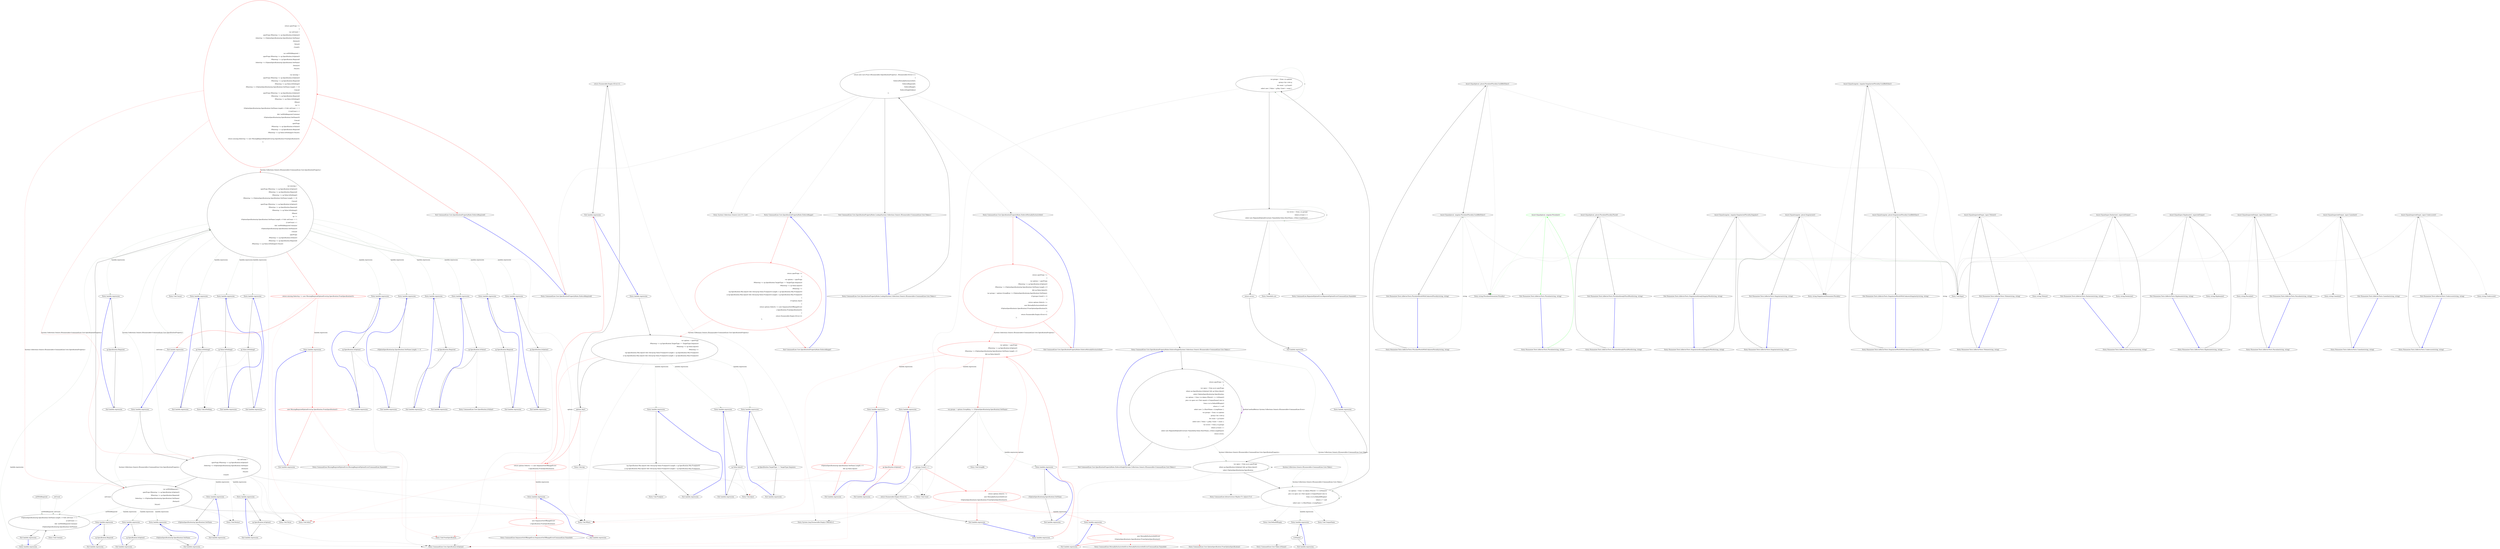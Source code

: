 digraph  {
n146 [label=setCount, span=""];
n147 [label=setWithRequired, span=""];
n148 [label="System.Collections.Generic.IEnumerable<CommandLine.Core.Token>", span=""];
n0 [label="Entry CommandLine.Core.SpecificationPropertyRules.Lookup(System.Collections.Generic.IEnumerable<CommandLine.Core.Token>)", span="12-12", cluster="CommandLine.Core.SpecificationPropertyRules.Lookup(System.Collections.Generic.IEnumerable<CommandLine.Core.Token>)"];
n1 [label="return new List<Func<IEnumerable<SpecificationProperty>, IEnumerable<Error>>>\r\n                {\r\n                    EnforceMutuallyExclusiveSet(),\r\n                    EnforceRequired(),\r\n                    EnforceRange(),\r\n                    EnforceSingle(tokens)\r\n                };", span="15-21", cluster="CommandLine.Core.SpecificationPropertyRules.Lookup(System.Collections.Generic.IEnumerable<CommandLine.Core.Token>)"];
n2 [label="Exit CommandLine.Core.SpecificationPropertyRules.Lookup(System.Collections.Generic.IEnumerable<CommandLine.Core.Token>)", span="12-12", cluster="CommandLine.Core.SpecificationPropertyRules.Lookup(System.Collections.Generic.IEnumerable<CommandLine.Core.Token>)"];
n3 [label="Entry System.Collections.Generic.List<T>.List()", span="0-0", cluster="System.Collections.Generic.List<T>.List()"];
n4 [label="Entry CommandLine.Core.SpecificationPropertyRules.EnforceMutuallyExclusiveSet()", span="24-24", cluster="CommandLine.Core.SpecificationPropertyRules.EnforceMutuallyExclusiveSet()"];
n5 [label="Entry CommandLine.Core.SpecificationPropertyRules.EnforceRequired()", span="43-43", cluster="CommandLine.Core.SpecificationPropertyRules.EnforceRequired()"];
n6 [label="Entry CommandLine.Core.SpecificationPropertyRules.EnforceRange()", span="86-86", cluster="CommandLine.Core.SpecificationPropertyRules.EnforceRange()"];
n7 [label="Entry CommandLine.Core.SpecificationPropertyRules.EnforceSingle(System.Collections.Generic.IEnumerable<CommandLine.Core.Token>)", span="106-106", cluster="CommandLine.Core.SpecificationPropertyRules.EnforceSingle(System.Collections.Generic.IEnumerable<CommandLine.Core.Token>)"];
n8 [label="return specProps =>\r\n                {\r\n                    var options = specProps\r\n                            .Where(sp => sp.Specification.IsOption())\r\n                            .Where(sp => ((OptionSpecification)sp.Specification).SetName.Length > 0\r\n                                   && sp.Value.IsJust());\r\n                    var groups = options.GroupBy(g => ((OptionSpecification)g.Specification).SetName);\r\n                    if (groups.Count() > 1)\r\n                    {\r\n                        return options.Select(s =>\r\n                            new MutuallyExclusiveSetError(\r\n                                ((OptionSpecification)s.Specification).FromOptionSpecification()));\r\n                    }\r\n                    return Enumerable.Empty<Error>();\r\n                };", span="26-40", cluster="CommandLine.Core.SpecificationPropertyRules.EnforceMutuallyExclusiveSet()", color=red, community=0];
n9 [label="Exit CommandLine.Core.SpecificationPropertyRules.EnforceMutuallyExclusiveSet()", span="24-24", cluster="CommandLine.Core.SpecificationPropertyRules.EnforceMutuallyExclusiveSet()"];
n11 [label="var options = specProps\r\n                            .Where(sp => sp.Specification.IsOption())\r\n                            .Where(sp => ((OptionSpecification)sp.Specification).SetName.Length > 0\r\n                                   && sp.Value.IsJust())", span="28-31", cluster="lambda expression", color=red, community=0];
n10 [label="Entry lambda expression", span="26-40", cluster="lambda expression"];
n12 [label="var groups = options.GroupBy(g => ((OptionSpecification)g.Specification).SetName)", span="32-32", cluster="lambda expression"];
n17 [label="Entry Unk.Where", span="", cluster="Unk.Where"];
n22 [label="Entry lambda expression", span="29-29", cluster="lambda expression"];
n26 [label="Entry lambda expression", span="30-31", cluster="lambda expression"];
n14 [label="return options.Select(s =>\r\n                            new MutuallyExclusiveSetError(\r\n                                ((OptionSpecification)s.Specification).FromOptionSpecification()));", span="35-37", cluster="lambda expression", color=red, community=1];
n13 [label="groups.Count() > 1", span="33-33", cluster="lambda expression"];
n18 [label="Entry Unk.GroupBy", span="", cluster="Unk.GroupBy"];
n30 [label="Entry lambda expression", span="32-32", cluster="lambda expression"];
n15 [label="return Enumerable.Empty<Error>();", span="39-39", cluster="lambda expression"];
n19 [label="Entry Unk.Count", span="", cluster="Unk.Count"];
n16 [label="Exit lambda expression", span="26-40", cluster="lambda expression"];
n21 [label="Entry System.Linq.Enumerable.Empty<TResult>()", span="0-0", cluster="System.Linq.Enumerable.Empty<TResult>()"];
n20 [label="Entry Unk.Select", span="", cluster="Unk.Select"];
n33 [label="Entry lambda expression", span="35-37", cluster="lambda expression"];
n23 [label="sp.Specification.IsOption()", span="29-29", cluster="lambda expression", color=red, community=0];
n24 [label="Exit lambda expression", span="29-29", cluster="lambda expression"];
n25 [label="Entry CommandLine.Core.Specification.IsOption()", span="10-10", cluster="CommandLine.Core.Specification.IsOption()"];
n27 [label="((OptionSpecification)sp.Specification).SetName.Length > 0\r\n                                   && sp.Value.IsJust()", span="30-31", cluster="lambda expression", color=red, community=0];
n28 [label="Exit lambda expression", span="30-31", cluster="lambda expression"];
n29 [label="Entry Unk.IsJust", span="", cluster="Unk.IsJust"];
n31 [label="((OptionSpecification)g.Specification).SetName", span="32-32", cluster="lambda expression"];
n32 [label="Exit lambda expression", span="32-32", cluster="lambda expression"];
n34 [label="new MutuallyExclusiveSetError(\r\n                                ((OptionSpecification)s.Specification).FromOptionSpecification())", span="36-37", cluster="lambda expression", color=red, community=1];
n35 [label="Exit lambda expression", span="35-37", cluster="lambda expression"];
n36 [label="Entry CommandLine.MutuallyExclusiveSetError.MutuallyExclusiveSetError(CommandLine.NameInfo)", span="302-302", cluster="CommandLine.MutuallyExclusiveSetError.MutuallyExclusiveSetError(CommandLine.NameInfo)"];
n37 [label="Entry CommandLine.Core.OptionSpecification.FromOptionSpecification()", span="15-15", cluster="CommandLine.Core.OptionSpecification.FromOptionSpecification()"];
n38 [label="return specProps =>\r\n            {\r\n                var setCount =\r\n                    specProps.Where(sp => sp.Specification.IsOption())\r\n                        .Select(sp => ((OptionSpecification)sp.Specification).SetName)\r\n                        .Distinct()\r\n                        .ToList()\r\n                        .Count();\r\n\r\n                var setWithRequired =\r\n                    specProps.Where(sp => sp.Specification.IsOption())\r\n                        .Where(sp => sp.Specification.Required)\r\n                        .Select(sp => ((OptionSpecification)sp.Specification).SetName)\r\n                        .Distinct()\r\n                        .ToList();\r\n\r\n                var missing =\r\n                    specProps.Where(sp => sp.Specification.IsOption())\r\n                        .Where(sp => sp.Specification.Required)\r\n                        .Where(sp => sp.Value.IsNothing())\r\n                        .Where(sp => ((OptionSpecification)sp.Specification).SetName.Length == 0)\r\n                        .Concat(\r\n                            specProps.Where(sp => sp.Specification.IsOption())\r\n                                .Where(sp => sp.Specification.Required)\r\n                                .Where(sp => sp.Value.IsNothing())\r\n                                .Where(\r\n                                    sp =>\r\n                                        ((OptionSpecification)sp.Specification).SetName.Length > 0 && setCount == 1\r\n                                        || (setCount > 1\r\n                                            && !setWithRequired.Contains(\r\n                                                ((OptionSpecification)sp.Specification).SetName))))\r\n                        .Concat(\r\n                            specProps\r\n                                .Where(sp => sp.Specification.IsValue())\r\n                                .Where(sp => sp.Specification.Required)\r\n                                .Where(sp => sp.Value.IsNothing())).ToList();\r\n\r\n                return missing.Select(sp => new MissingRequiredOptionError(sp.Specification.FromSpecification()));\r\n            };", span="45-83", cluster="CommandLine.Core.SpecificationPropertyRules.EnforceRequired()", color=red, community=0];
n39 [label="Exit CommandLine.Core.SpecificationPropertyRules.EnforceRequired()", span="43-43", cluster="CommandLine.Core.SpecificationPropertyRules.EnforceRequired()"];
n41 [label="var setCount =\r\n                    specProps.Where(sp => sp.Specification.IsOption())\r\n                        .Select(sp => ((OptionSpecification)sp.Specification).SetName)\r\n                        .Distinct()\r\n                        .ToList()\r\n                        .Count()", span="47-52", cluster="lambda expression"];
n42 [label="var setWithRequired =\r\n                    specProps.Where(sp => sp.Specification.IsOption())\r\n                        .Where(sp => sp.Specification.Required)\r\n                        .Select(sp => ((OptionSpecification)sp.Specification).SetName)\r\n                        .Distinct()\r\n                        .ToList()", span="54-59", cluster="lambda expression"];
n43 [label="var missing =\r\n                    specProps.Where(sp => sp.Specification.IsOption())\r\n                        .Where(sp => sp.Specification.Required)\r\n                        .Where(sp => sp.Value.IsNothing())\r\n                        .Where(sp => ((OptionSpecification)sp.Specification).SetName.Length == 0)\r\n                        .Concat(\r\n                            specProps.Where(sp => sp.Specification.IsOption())\r\n                                .Where(sp => sp.Specification.Required)\r\n                                .Where(sp => sp.Value.IsNothing())\r\n                                .Where(\r\n                                    sp =>\r\n                                        ((OptionSpecification)sp.Specification).SetName.Length > 0 && setCount == 1\r\n                                        || (setCount > 1\r\n                                            && !setWithRequired.Contains(\r\n                                                ((OptionSpecification)sp.Specification).SetName))))\r\n                        .Concat(\r\n                            specProps\r\n                                .Where(sp => sp.Specification.IsValue())\r\n                                .Where(sp => sp.Specification.Required)\r\n                                .Where(sp => sp.Value.IsNothing())).ToList()", span="61-80", cluster="lambda expression"];
n40 [label="Entry lambda expression", span="45-83", cluster="lambda expression"];
n46 [label="Entry Unk.Distinct", span="", cluster="Unk.Distinct"];
n47 [label="Entry Unk.ToList", span="", cluster="Unk.ToList"];
n49 [label="Entry lambda expression", span="48-48", cluster="lambda expression"];
n52 [label="Entry lambda expression", span="49-49", cluster="lambda expression"];
n87 [label="((OptionSpecification)sp.Specification).SetName.Length > 0 && setCount == 1\r\n                                        || (setCount > 1\r\n                                            && !setWithRequired.Contains(\r\n                                                ((OptionSpecification)sp.Specification).SetName))", span="72-75", cluster="lambda expression"];
n55 [label="Entry lambda expression", span="55-55", cluster="lambda expression"];
n58 [label="Entry lambda expression", span="56-56", cluster="lambda expression"];
n61 [label="Entry lambda expression", span="57-57", cluster="lambda expression"];
n44 [label="return missing.Select(sp => new MissingRequiredOptionError(sp.Specification.FromSpecification()));", span="82-82", cluster="lambda expression", color=red, community=0];
n48 [label="Entry Unk.Concat", span="", cluster="Unk.Concat"];
n64 [label="Entry lambda expression", span="62-62", cluster="lambda expression"];
n67 [label="Entry lambda expression", span="63-63", cluster="lambda expression"];
n70 [label="Entry lambda expression", span="64-64", cluster="lambda expression"];
n74 [label="Entry lambda expression", span="65-65", cluster="lambda expression"];
n77 [label="Entry lambda expression", span="67-67", cluster="lambda expression"];
n80 [label="Entry lambda expression", span="68-68", cluster="lambda expression"];
n83 [label="Entry lambda expression", span="69-69", cluster="lambda expression"];
n86 [label="Entry lambda expression", span="71-75", cluster="lambda expression"];
n90 [label="Entry lambda expression", span="78-78", cluster="lambda expression"];
n94 [label="Entry lambda expression", span="79-79", cluster="lambda expression"];
n97 [label="Entry lambda expression", span="80-80", cluster="lambda expression"];
n45 [label="Exit lambda expression", span="45-83", cluster="lambda expression"];
n100 [label="Entry lambda expression", span="82-82", cluster="lambda expression"];
n50 [label="sp.Specification.IsOption()", span="48-48", cluster="lambda expression"];
n51 [label="Exit lambda expression", span="48-48", cluster="lambda expression"];
n53 [label="((OptionSpecification)sp.Specification).SetName", span="49-49", cluster="lambda expression"];
n54 [label="Exit lambda expression", span="49-49", cluster="lambda expression"];
n56 [label="sp.Specification.IsOption()", span="55-55", cluster="lambda expression"];
n57 [label="Exit lambda expression", span="55-55", cluster="lambda expression"];
n59 [label="sp.Specification.Required", span="56-56", cluster="lambda expression"];
n60 [label="Exit lambda expression", span="56-56", cluster="lambda expression"];
n62 [label="((OptionSpecification)sp.Specification).SetName", span="57-57", cluster="lambda expression"];
n63 [label="Exit lambda expression", span="57-57", cluster="lambda expression"];
n65 [label="sp.Specification.IsOption()", span="62-62", cluster="lambda expression"];
n66 [label="Exit lambda expression", span="62-62", cluster="lambda expression"];
n68 [label="sp.Specification.Required", span="63-63", cluster="lambda expression"];
n69 [label="Exit lambda expression", span="63-63", cluster="lambda expression"];
n71 [label="sp.Value.IsNothing()", span="64-64", cluster="lambda expression"];
n72 [label="Exit lambda expression", span="64-64", cluster="lambda expression"];
n73 [label="Entry Unk.IsNothing", span="", cluster="Unk.IsNothing"];
n75 [label="((OptionSpecification)sp.Specification).SetName.Length == 0", span="65-65", cluster="lambda expression"];
n76 [label="Exit lambda expression", span="65-65", cluster="lambda expression"];
n78 [label="sp.Specification.IsOption()", span="67-67", cluster="lambda expression"];
n79 [label="Exit lambda expression", span="67-67", cluster="lambda expression"];
n81 [label="sp.Specification.Required", span="68-68", cluster="lambda expression"];
n82 [label="Exit lambda expression", span="68-68", cluster="lambda expression"];
n84 [label="sp.Value.IsNothing()", span="69-69", cluster="lambda expression"];
n85 [label="Exit lambda expression", span="69-69", cluster="lambda expression"];
n88 [label="Exit lambda expression", span="71-75", cluster="lambda expression"];
n89 [label="Entry Unk.Contains", span="", cluster="Unk.Contains"];
n91 [label="sp.Specification.IsValue()", span="78-78", cluster="lambda expression"];
n92 [label="Exit lambda expression", span="78-78", cluster="lambda expression"];
n93 [label="Entry CommandLine.Core.Specification.IsValue()", span="15-15", cluster="CommandLine.Core.Specification.IsValue()"];
n95 [label="sp.Specification.Required", span="79-79", cluster="lambda expression"];
n96 [label="Exit lambda expression", span="79-79", cluster="lambda expression"];
n98 [label="sp.Value.IsNothing()", span="80-80", cluster="lambda expression"];
n99 [label="Exit lambda expression", span="80-80", cluster="lambda expression"];
n101 [label="new MissingRequiredOptionError(sp.Specification.FromSpecification())", span="82-82", cluster="lambda expression", color=red, community=0];
n102 [label="Exit lambda expression", span="82-82", cluster="lambda expression"];
n103 [label="Entry CommandLine.MissingRequiredOptionError.MissingRequiredOptionError(CommandLine.NameInfo)", span="291-291", cluster="CommandLine.MissingRequiredOptionError.MissingRequiredOptionError(CommandLine.NameInfo)"];
n104 [label="Entry Unk.FromSpecification", span="", cluster="Unk.FromSpecification"];
n105 [label="return specProps =>\r\n                {\r\n                    var options = specProps\r\n                        .Where(sp => sp.Specification.TargetType == TargetType.Sequence)\r\n                        .Where(sp => sp.Value.IsJust())\r\n                        .Where(sp =>\r\n                            (sp.Specification.Min.IsJust() && ((Array)sp.Value.FromJust()).Length < sp.Specification.Min.FromJust())\r\n                            || (sp.Specification.Max.IsJust() && ((Array)sp.Value.FromJust()).Length > sp.Specification.Max.FromJust())\r\n                        );\r\n                    if (options.Any())\r\n                    {\r\n                        return options.Select(s => new SequenceOutOfRangeError(\r\n                            s.Specification.FromSpecification()));\r\n                    }\r\n                    return Enumerable.Empty<Error>();\r\n                };", span="88-103", cluster="CommandLine.Core.SpecificationPropertyRules.EnforceRange()", color=red, community=0];
n106 [label="Exit CommandLine.Core.SpecificationPropertyRules.EnforceRange()", span="86-86", cluster="CommandLine.Core.SpecificationPropertyRules.EnforceRange()"];
n108 [label="var options = specProps\r\n                        .Where(sp => sp.Specification.TargetType == TargetType.Sequence)\r\n                        .Where(sp => sp.Value.IsJust())\r\n                        .Where(sp =>\r\n                            (sp.Specification.Min.IsJust() && ((Array)sp.Value.FromJust()).Length < sp.Specification.Min.FromJust())\r\n                            || (sp.Specification.Max.IsJust() && ((Array)sp.Value.FromJust()).Length > sp.Specification.Max.FromJust())\r\n                        )", span="90-96", cluster="lambda expression"];
n107 [label="Entry lambda expression", span="88-103", cluster="lambda expression"];
n109 [label="options.Any()", span="97-97", cluster="lambda expression"];
n114 [label="Entry lambda expression", span="91-91", cluster="lambda expression"];
n117 [label="Entry lambda expression", span="92-92", cluster="lambda expression"];
n120 [label="Entry lambda expression", span="93-95", cluster="lambda expression"];
n110 [label="return options.Select(s => new SequenceOutOfRangeError(\r\n                            s.Specification.FromSpecification()));", span="99-100", cluster="lambda expression", color=red, community=2];
n111 [label="return Enumerable.Empty<Error>();", span="102-102", cluster="lambda expression"];
n113 [label="Entry Unk.Any", span="", cluster="Unk.Any"];
n112 [label="Exit lambda expression", span="88-103", cluster="lambda expression"];
n124 [label="Entry lambda expression", span="99-100", cluster="lambda expression"];
n115 [label="sp.Specification.TargetType == TargetType.Sequence", span="91-91", cluster="lambda expression"];
n116 [label="Exit lambda expression", span="91-91", cluster="lambda expression"];
n118 [label="sp.Value.IsJust()", span="92-92", cluster="lambda expression"];
n119 [label="Exit lambda expression", span="92-92", cluster="lambda expression"];
n121 [label="(sp.Specification.Min.IsJust() && ((Array)sp.Value.FromJust()).Length < sp.Specification.Min.FromJust())\r\n                            || (sp.Specification.Max.IsJust() && ((Array)sp.Value.FromJust()).Length > sp.Specification.Max.FromJust())", span="94-95", cluster="lambda expression"];
n122 [label="Exit lambda expression", span="93-95", cluster="lambda expression"];
n123 [label="Entry Unk.FromJust", span="", cluster="Unk.FromJust"];
n125 [label="new SequenceOutOfRangeError(\r\n                            s.Specification.FromSpecification())", span="99-100", cluster="lambda expression", color=red, community=2];
n126 [label="Exit lambda expression", span="99-100", cluster="lambda expression"];
n127 [label="Entry CommandLine.SequenceOutOfRangeError.SequenceOutOfRangeError(CommandLine.NameInfo)", span="324-324", cluster="CommandLine.SequenceOutOfRangeError.SequenceOutOfRangeError(CommandLine.NameInfo)"];
n128 [label="return specProps =>\r\n                {\r\n                    var specs = from sp in specProps\r\n                                where sp.Specification.IsOption() && sp.Value.IsJust()\r\n                                select (OptionSpecification)sp.Specification;\r\n                    var options = from t in tokens.Where(t => t.IsName())\r\n                                  join o in specs on t.Text equals o.UniqueName() into to\r\n                                  from o in to.DefaultIfEmpty()\r\n                                  where o != null\r\n                                  select new { o.ShortName, o.LongName };\r\n                    var groups = from x in options\r\n                                 group x by x into g\r\n                                 let count = g.Count()\r\n                                 select new { Value = g.Key, Count = count };\r\n                    var errors = from y in groups\r\n                                 where y.Count > 1\r\n                                 select new RepeatedOptionError(new NameInfo(y.Value.ShortName, y.Value.LongName));\r\n                    return errors;\r\n                };", span="108-126", cluster="CommandLine.Core.SpecificationPropertyRules.EnforceSingle(System.Collections.Generic.IEnumerable<CommandLine.Core.Token>)"];
n132 [label="var options = from t in tokens.Where(t => t.IsName())\r\n                                  join o in specs on t.Text equals o.UniqueName() into to\r\n                                  from o in to.DefaultIfEmpty()\r\n                                  where o != null\r\n                                  select new { o.ShortName, o.LongName }", span="113-117", cluster="lambda expression"];
n129 [label="Exit CommandLine.Core.SpecificationPropertyRules.EnforceSingle(System.Collections.Generic.IEnumerable<CommandLine.Core.Token>)", span="106-106", cluster="CommandLine.Core.SpecificationPropertyRules.EnforceSingle(System.Collections.Generic.IEnumerable<CommandLine.Core.Token>)"];
n131 [label="var specs = from sp in specProps\r\n                                where sp.Specification.IsOption() && sp.Value.IsJust()\r\n                                select (OptionSpecification)sp.Specification", span="110-112", cluster="lambda expression"];
n130 [label="Entry lambda expression", span="108-126", cluster="lambda expression"];
n137 [label="Entry CommandLine.Infrastructure.Maybe<T>.IsJust<T>()", span="149-149", cluster="CommandLine.Infrastructure.Maybe<T>.IsJust<T>()"];
n133 [label="var groups = from x in options\r\n                                 group x by x into g\r\n                                 let count = g.Count()\r\n                                 select new { Value = g.Key, Count = count }", span="118-121", cluster="lambda expression"];
n138 [label="Entry Unk.UniqueName", span="", cluster="Unk.UniqueName"];
n139 [label="Entry Unk.DefaultIfEmpty", span="", cluster="Unk.DefaultIfEmpty"];
n142 [label="Entry lambda expression", span="113-113", cluster="lambda expression"];
n134 [label="var errors = from y in groups\r\n                                 where y.Count > 1\r\n                                 select new RepeatedOptionError(new NameInfo(y.Value.ShortName, y.Value.LongName))", span="122-124", cluster="lambda expression"];
n135 [label="return errors;", span="125-125", cluster="lambda expression"];
n140 [label="Entry CommandLine.RepeatedOptionError.RepeatedOptionError(CommandLine.NameInfo)", span="335-335", cluster="CommandLine.RepeatedOptionError.RepeatedOptionError(CommandLine.NameInfo)"];
n141 [label="Entry NameInfo.cstr", span="", cluster="NameInfo.cstr"];
n136 [label="Exit lambda expression", span="108-126", cluster="lambda expression"];
n143 [label="t.IsName()", span="113-113", cluster="lambda expression"];
n144 [label="Exit lambda expression", span="113-113", cluster="lambda expression"];
n145 [label="Entry CommandLine.Core.Token.IsName()", span="68-68", cluster="CommandLine.Core.Token.IsName()"];
d1 [label="Assert.Equal(plural, singular.Pluralize())", span="38-38", cluster="Humanizer.Tests.InflectorTests.Pluralize(string, string)", color=green, community=0];
d0 [label="Entry Humanizer.Tests.InflectorTests.Pluralize(string, string)", span="36-36", cluster="Humanizer.Tests.InflectorTests.Pluralize(string, string)"];
d2 [label="Exit Humanizer.Tests.InflectorTests.Pluralize(string, string)", span="36-36", cluster="Humanizer.Tests.InflectorTests.Pluralize(string, string)"];
d3 [label="Entry string.Pluralize(Humanizer.Plurality)", span="170-170", cluster="string.Pluralize(Humanizer.Plurality)"];
d4 [label="Entry Unk.Equal", span="", cluster="Unk.Equal"];
d6 [label="Assert.Equal(plural, plural.Pluralize(Plurality.Plural))", span="45-45", cluster="Humanizer.Tests.InflectorTests.PluralizeAlreadyPluralWord(string, string)"];
d9 [label="Assert.Equal(plural, plural.Pluralize(Plurality.CouldBeEither))", span="52-52", cluster="Humanizer.Tests.InflectorTests.PluralizeWordsWithUnknownPlurality(string, string)"];
d10 [label="Assert.Equal(plural, singular.Pluralize(Plurality.CouldBeEither))", span="53-53", cluster="Humanizer.Tests.InflectorTests.PluralizeWordsWithUnknownPlurality(string, string)"];
d13 [label="Assert.Equal(singular, plural.Singularize())", span="60-60", cluster="Humanizer.Tests.InflectorTests.Singularize(string, string)"];
d17 [label="Assert.Equal(singular, singular.Singularize(Plurality.Singular))", span="67-67", cluster="Humanizer.Tests.InflectorTests.SingularizeAlreadySingularWord(string, string)"];
d20 [label="Assert.Equal(singular, singular.Singularize(Plurality.CouldBeEither))", span="74-74", cluster="Humanizer.Tests.InflectorTests.SingularizeWordsWithUnknownSingularity(string, string)"];
d21 [label="Assert.Equal(singular, plural.Singularize(Plurality.CouldBeEither))", span="75-75", cluster="Humanizer.Tests.InflectorTests.SingularizeWordsWithUnknownSingularity(string, string)"];
d24 [label="Assert.Equal(expectedOuput, input.Titleize())", span="88-88", cluster="Humanizer.Tests.InflectorTests.Titleize(string, string)"];
d28 [label="Assert.Equal(input.Dasherize(), expectedOutput)", span="98-98", cluster="Humanizer.Tests.InflectorTests.Dasherize(string, string)"];
d32 [label="Assert.Equal(input.Hyphenate(), expectedOutput)", span="108-108", cluster="Humanizer.Tests.InflectorTests.Hyphenate(string, string)"];
d36 [label="Assert.Equal(expectedOutput, input.Pascalize())", span="121-121", cluster="Humanizer.Tests.InflectorTests.Pascalize(string, string)"];
d40 [label="Assert.Equal(expectedOutput, input.Camelize())", span="135-135", cluster="Humanizer.Tests.InflectorTests.Camelize(string, string)"];
d44 [label="Assert.Equal(expectedOuput, input.Underscore())", span="148-148", cluster="Humanizer.Tests.InflectorTests.Underscore(string, string)"];
d5 [label="Entry Humanizer.Tests.InflectorTests.PluralizeAlreadyPluralWord(string, string)", span="43-43", cluster="Humanizer.Tests.InflectorTests.PluralizeAlreadyPluralWord(string, string)"];
d7 [label="Exit Humanizer.Tests.InflectorTests.PluralizeAlreadyPluralWord(string, string)", span="43-43", cluster="Humanizer.Tests.InflectorTests.PluralizeAlreadyPluralWord(string, string)"];
d8 [label="Entry Humanizer.Tests.InflectorTests.PluralizeWordsWithUnknownPlurality(string, string)", span="50-50", cluster="Humanizer.Tests.InflectorTests.PluralizeWordsWithUnknownPlurality(string, string)"];
d11 [label="Exit Humanizer.Tests.InflectorTests.PluralizeWordsWithUnknownPlurality(string, string)", span="50-50", cluster="Humanizer.Tests.InflectorTests.PluralizeWordsWithUnknownPlurality(string, string)"];
d12 [label="Entry Humanizer.Tests.InflectorTests.Singularize(string, string)", span="58-58", cluster="Humanizer.Tests.InflectorTests.Singularize(string, string)"];
d14 [label="Exit Humanizer.Tests.InflectorTests.Singularize(string, string)", span="58-58", cluster="Humanizer.Tests.InflectorTests.Singularize(string, string)"];
d15 [label="Entry string.Singularize(Humanizer.Plurality)", span="194-194", cluster="string.Singularize(Humanizer.Plurality)"];
d16 [label="Entry Humanizer.Tests.InflectorTests.SingularizeAlreadySingularWord(string, string)", span="65-65", cluster="Humanizer.Tests.InflectorTests.SingularizeAlreadySingularWord(string, string)"];
d18 [label="Exit Humanizer.Tests.InflectorTests.SingularizeAlreadySingularWord(string, string)", span="65-65", cluster="Humanizer.Tests.InflectorTests.SingularizeAlreadySingularWord(string, string)"];
d19 [label="Entry Humanizer.Tests.InflectorTests.SingularizeWordsWithUnknownSingularity(string, string)", span="72-72", cluster="Humanizer.Tests.InflectorTests.SingularizeWordsWithUnknownSingularity(string, string)"];
d22 [label="Exit Humanizer.Tests.InflectorTests.SingularizeWordsWithUnknownSingularity(string, string)", span="72-72", cluster="Humanizer.Tests.InflectorTests.SingularizeWordsWithUnknownSingularity(string, string)"];
d23 [label="Entry Humanizer.Tests.InflectorTests.Titleize(string, string)", span="86-86", cluster="Humanizer.Tests.InflectorTests.Titleize(string, string)"];
d25 [label="Exit Humanizer.Tests.InflectorTests.Titleize(string, string)", span="86-86", cluster="Humanizer.Tests.InflectorTests.Titleize(string, string)"];
d26 [label="Entry string.Titleize()", span="239-239", cluster="string.Titleize()"];
d27 [label="Entry Humanizer.Tests.InflectorTests.Dasherize(string, string)", span="96-96", cluster="Humanizer.Tests.InflectorTests.Dasherize(string, string)"];
d29 [label="Exit Humanizer.Tests.InflectorTests.Dasherize(string, string)", span="96-96", cluster="Humanizer.Tests.InflectorTests.Dasherize(string, string)"];
d30 [label="Entry string.Dasherize()", span="282-282", cluster="string.Dasherize()"];
d31 [label="Entry Humanizer.Tests.InflectorTests.Hyphenate(string, string)", span="106-106", cluster="Humanizer.Tests.InflectorTests.Hyphenate(string, string)"];
d33 [label="Exit Humanizer.Tests.InflectorTests.Hyphenate(string, string)", span="106-106", cluster="Humanizer.Tests.InflectorTests.Hyphenate(string, string)"];
d34 [label="Entry string.Hyphenate()", span="292-292", cluster="string.Hyphenate()"];
d35 [label="Entry Humanizer.Tests.InflectorTests.Pascalize(string, string)", span="119-119", cluster="Humanizer.Tests.InflectorTests.Pascalize(string, string)"];
d37 [label="Exit Humanizer.Tests.InflectorTests.Pascalize(string, string)", span="119-119", cluster="Humanizer.Tests.InflectorTests.Pascalize(string, string)"];
d38 [label="Entry string.Pascalize()", span="249-249", cluster="string.Pascalize()"];
d39 [label="Entry Humanizer.Tests.InflectorTests.Camelize(string, string)", span="133-133", cluster="Humanizer.Tests.InflectorTests.Camelize(string, string)"];
d41 [label="Exit Humanizer.Tests.InflectorTests.Camelize(string, string)", span="133-133", cluster="Humanizer.Tests.InflectorTests.Camelize(string, string)"];
d42 [label="Entry string.Camelize()", span="259-259", cluster="string.Camelize()"];
d43 [label="Entry Humanizer.Tests.InflectorTests.Underscore(string, string)", span="146-146", cluster="Humanizer.Tests.InflectorTests.Underscore(string, string)"];
d45 [label="Exit Humanizer.Tests.InflectorTests.Underscore(string, string)", span="146-146", cluster="Humanizer.Tests.InflectorTests.Underscore(string, string)"];
d46 [label="Entry string.Underscore()", span="270-270", cluster="string.Underscore()"];
n146 -> n87  [key=1, style=dashed, color=darkseagreen4, label=setCount];
n147 -> n87  [key=1, style=dashed, color=darkseagreen4, label=setWithRequired];
n148 -> n132  [key=1, style=dashed, color=darkseagreen4, label="System.Collections.Generic.IEnumerable<CommandLine.Core.Token>"];
n0 -> n1  [key=0, style=solid];
n1 -> n2  [key=0, style=solid];
n1 -> n3  [key=2, style=dotted];
n1 -> n4  [key=2, style=dotted];
n1 -> n5  [key=2, style=dotted];
n1 -> n6  [key=2, style=dotted];
n1 -> n7  [key=2, style=dotted];
n2 -> n0  [key=0, style=bold, color=blue];
n4 -> n8  [key=0, style=solid, color=red];
n5 -> n38  [key=0, style=solid, color=red];
n6 -> n105  [key=0, style=solid, color=red];
n7 -> n128  [key=0, style=solid];
n7 -> n132  [key=1, style=dashed, color=darkseagreen4, label="System.Collections.Generic.IEnumerable<CommandLine.Core.Token>"];
n8 -> n9  [key=0, style=solid, color=red];
n8 -> n11  [key=1, style=dashed, color=red, label="System.Collections.Generic.IEnumerable<CommandLine.Core.SpecificationProperty>"];
n9 -> n4  [key=0, style=bold, color=blue];
n11 -> n12  [key=0, style=solid, color=red];
n11 -> n17  [key=2, style=dotted, color=red];
n11 -> n22  [key=1, style=dashed, color=red, label="lambda expression"];
n11 -> n26  [key=1, style=dashed, color=red, label="lambda expression"];
n11 -> n14  [key=1, style=dashed, color=red, label=options];
n10 -> n11  [key=0, style=solid, color=red];
n12 -> n13  [key=0, style=solid];
n12 -> n18  [key=2, style=dotted];
n12 -> n30  [key=1, style=dashed, color=darkseagreen4, label="lambda expression"];
n22 -> n23  [key=0, style=solid, color=red];
n26 -> n27  [key=0, style=solid, color=red];
n14 -> n16  [key=0, style=solid, color=red];
n14 -> n20  [key=2, style=dotted, color=red];
n14 -> n33  [key=1, style=dashed, color=red, label="lambda expression"];
n13 -> n14  [key=0, style=solid, color=red];
n13 -> n15  [key=0, style=solid];
n13 -> n19  [key=2, style=dotted];
n30 -> n31  [key=0, style=solid];
n15 -> n16  [key=0, style=solid];
n15 -> n21  [key=2, style=dotted];
n16 -> n10  [key=0, style=bold, color=blue];
n33 -> n34  [key=0, style=solid, color=red];
n23 -> n24  [key=0, style=solid, color=red];
n23 -> n25  [key=2, style=dotted, color=red];
n24 -> n22  [key=0, style=bold, color=blue];
n27 -> n28  [key=0, style=solid, color=red];
n27 -> n29  [key=2, style=dotted, color=red];
n28 -> n26  [key=0, style=bold, color=blue];
n31 -> n32  [key=0, style=solid];
n32 -> n30  [key=0, style=bold, color=blue];
n34 -> n35  [key=0, style=solid, color=red];
n34 -> n36  [key=2, style=dotted, color=red];
n34 -> n37  [key=2, style=dotted, color=red];
n35 -> n33  [key=0, style=bold, color=blue];
n38 -> n39  [key=0, style=solid, color=red];
n38 -> n41  [key=1, style=dashed, color=red, label="System.Collections.Generic.IEnumerable<CommandLine.Core.SpecificationProperty>"];
n38 -> n42  [key=1, style=dashed, color=red, label="System.Collections.Generic.IEnumerable<CommandLine.Core.SpecificationProperty>"];
n38 -> n43  [key=1, style=dashed, color=red, label="System.Collections.Generic.IEnumerable<CommandLine.Core.SpecificationProperty>"];
n39 -> n5  [key=0, style=bold, color=blue];
n41 -> n42  [key=0, style=solid];
n41 -> n17  [key=2, style=dotted];
n41 -> n20  [key=2, style=dotted];
n41 -> n46  [key=2, style=dotted];
n41 -> n47  [key=2, style=dotted];
n41 -> n19  [key=2, style=dotted];
n41 -> n49  [key=1, style=dashed, color=darkseagreen4, label="lambda expression"];
n41 -> n52  [key=1, style=dashed, color=darkseagreen4, label="lambda expression"];
n41 -> n43  [key=1, style=dashed, color=darkseagreen4, label=setCount];
n41 -> n87  [key=1, style=dashed, color=darkseagreen4, label=setCount];
n42 -> n43  [key=0, style=solid];
n42 -> n17  [key=2, style=dotted];
n42 -> n20  [key=2, style=dotted];
n42 -> n46  [key=2, style=dotted];
n42 -> n47  [key=2, style=dotted];
n42 -> n55  [key=1, style=dashed, color=darkseagreen4, label="lambda expression"];
n42 -> n58  [key=1, style=dashed, color=darkseagreen4, label="lambda expression"];
n42 -> n61  [key=1, style=dashed, color=darkseagreen4, label="lambda expression"];
n42 -> n87  [key=1, style=dashed, color=darkseagreen4, label=setWithRequired];
n43 -> n44  [key=0, style=solid, color=red];
n43 -> n17  [key=2, style=dotted];
n43 -> n48  [key=2, style=dotted];
n43 -> n47  [key=2, style=dotted];
n43 -> n64  [key=1, style=dashed, color=darkseagreen4, label="lambda expression"];
n43 -> n67  [key=1, style=dashed, color=darkseagreen4, label="lambda expression"];
n43 -> n70  [key=1, style=dashed, color=darkseagreen4, label="lambda expression"];
n43 -> n74  [key=1, style=dashed, color=darkseagreen4, label="lambda expression"];
n43 -> n77  [key=1, style=dashed, color=darkseagreen4, label="lambda expression"];
n43 -> n80  [key=1, style=dashed, color=darkseagreen4, label="lambda expression"];
n43 -> n83  [key=1, style=dashed, color=darkseagreen4, label="lambda expression"];
n43 -> n86  [key=1, style=dashed, color=darkseagreen4, label="lambda expression"];
n43 -> n90  [key=1, style=dashed, color=darkseagreen4, label="lambda expression"];
n43 -> n94  [key=1, style=dashed, color=darkseagreen4, label="lambda expression"];
n43 -> n97  [key=1, style=dashed, color=darkseagreen4, label="lambda expression"];
n40 -> n41  [key=0, style=solid];
n40 -> n42  [key=1, style=dashed, color=darkseagreen4, label="System.Collections.Generic.IEnumerable<CommandLine.Core.SpecificationProperty>"];
n40 -> n43  [key=1, style=dashed, color=darkseagreen4, label="System.Collections.Generic.IEnumerable<CommandLine.Core.SpecificationProperty>"];
n49 -> n50  [key=0, style=solid];
n52 -> n53  [key=0, style=solid];
n87 -> n88  [key=0, style=solid];
n87 -> n89  [key=2, style=dotted];
n55 -> n56  [key=0, style=solid];
n58 -> n59  [key=0, style=solid];
n61 -> n62  [key=0, style=solid];
n44 -> n45  [key=0, style=solid, color=red];
n44 -> n20  [key=2, style=dotted, color=red];
n44 -> n100  [key=1, style=dashed, color=red, label="lambda expression"];
n64 -> n65  [key=0, style=solid];
n67 -> n68  [key=0, style=solid];
n70 -> n71  [key=0, style=solid];
n74 -> n75  [key=0, style=solid];
n77 -> n78  [key=0, style=solid];
n80 -> n81  [key=0, style=solid];
n83 -> n84  [key=0, style=solid];
n86 -> n87  [key=0, style=solid];
n90 -> n91  [key=0, style=solid];
n94 -> n95  [key=0, style=solid];
n97 -> n98  [key=0, style=solid];
n45 -> n40  [key=0, style=bold, color=blue];
n100 -> n101  [key=0, style=solid, color=red];
n50 -> n51  [key=0, style=solid];
n50 -> n25  [key=2, style=dotted];
n51 -> n49  [key=0, style=bold, color=blue];
n53 -> n54  [key=0, style=solid];
n54 -> n52  [key=0, style=bold, color=blue];
n56 -> n57  [key=0, style=solid];
n56 -> n25  [key=2, style=dotted];
n57 -> n55  [key=0, style=bold, color=blue];
n59 -> n60  [key=0, style=solid];
n60 -> n58  [key=0, style=bold, color=blue];
n62 -> n63  [key=0, style=solid];
n63 -> n61  [key=0, style=bold, color=blue];
n65 -> n66  [key=0, style=solid];
n65 -> n25  [key=2, style=dotted];
n66 -> n64  [key=0, style=bold, color=blue];
n68 -> n69  [key=0, style=solid];
n69 -> n67  [key=0, style=bold, color=blue];
n71 -> n72  [key=0, style=solid];
n71 -> n73  [key=2, style=dotted];
n72 -> n70  [key=0, style=bold, color=blue];
n75 -> n76  [key=0, style=solid];
n76 -> n74  [key=0, style=bold, color=blue];
n78 -> n79  [key=0, style=solid];
n78 -> n25  [key=2, style=dotted];
n79 -> n77  [key=0, style=bold, color=blue];
n81 -> n82  [key=0, style=solid];
n82 -> n80  [key=0, style=bold, color=blue];
n84 -> n85  [key=0, style=solid];
n84 -> n73  [key=2, style=dotted];
n85 -> n83  [key=0, style=bold, color=blue];
n88 -> n86  [key=0, style=bold, color=blue];
n91 -> n92  [key=0, style=solid];
n91 -> n93  [key=2, style=dotted];
n92 -> n90  [key=0, style=bold, color=blue];
n95 -> n96  [key=0, style=solid];
n96 -> n94  [key=0, style=bold, color=blue];
n98 -> n99  [key=0, style=solid];
n98 -> n73  [key=2, style=dotted];
n99 -> n97  [key=0, style=bold, color=blue];
n101 -> n102  [key=0, style=solid, color=red];
n101 -> n103  [key=2, style=dotted, color=red];
n101 -> n104  [key=2, style=dotted, color=red];
n102 -> n100  [key=0, style=bold, color=blue];
n105 -> n106  [key=0, style=solid, color=red];
n105 -> n108  [key=1, style=dashed, color=red, label="System.Collections.Generic.IEnumerable<CommandLine.Core.SpecificationProperty>"];
n106 -> n6  [key=0, style=bold, color=blue];
n108 -> n109  [key=0, style=solid];
n108 -> n17  [key=2, style=dotted];
n108 -> n114  [key=1, style=dashed, color=darkseagreen4, label="lambda expression"];
n108 -> n117  [key=1, style=dashed, color=darkseagreen4, label="lambda expression"];
n108 -> n120  [key=1, style=dashed, color=darkseagreen4, label="lambda expression"];
n108 -> n110  [key=1, style=dashed, color=red, label=options];
n107 -> n108  [key=0, style=solid];
n109 -> n110  [key=0, style=solid, color=red];
n109 -> n111  [key=0, style=solid];
n109 -> n113  [key=2, style=dotted];
n114 -> n115  [key=0, style=solid];
n117 -> n118  [key=0, style=solid];
n120 -> n121  [key=0, style=solid];
n110 -> n112  [key=0, style=solid, color=red];
n110 -> n20  [key=2, style=dotted, color=red];
n110 -> n124  [key=1, style=dashed, color=red, label="lambda expression"];
n111 -> n112  [key=0, style=solid];
n111 -> n21  [key=2, style=dotted];
n112 -> n107  [key=0, style=bold, color=blue];
n124 -> n125  [key=0, style=solid, color=red];
n115 -> n116  [key=0, style=solid];
n116 -> n114  [key=0, style=bold, color=blue];
n118 -> n119  [key=0, style=solid];
n118 -> n29  [key=2, style=dotted];
n119 -> n117  [key=0, style=bold, color=blue];
n121 -> n122  [key=0, style=solid];
n121 -> n29  [key=2, style=dotted];
n121 -> n123  [key=2, style=dotted];
n122 -> n120  [key=0, style=bold, color=blue];
n125 -> n126  [key=0, style=solid, color=red];
n125 -> n127  [key=2, style=dotted, color=red];
n125 -> n104  [key=2, style=dotted, color=red];
n126 -> n124  [key=0, style=bold, color=blue];
n128 -> n129  [key=0, style=solid];
n128 -> n131  [key=1, style=dashed, color=darkseagreen4, label="System.Collections.Generic.IEnumerable<CommandLine.Core.SpecificationProperty>"];
n128 -> n128  [key=3, color=darkorchid, style=bold, label="method methodReturn System.Collections.Generic.IEnumerable<CommandLine.Error> "];
n132 -> n133  [key=0, style=solid];
n132 -> n17  [key=2, style=dotted];
n132 -> n138  [key=2, style=dotted];
n132 -> n139  [key=2, style=dotted];
n132 -> n142  [key=1, style=dashed, color=darkseagreen4, label="lambda expression"];
n132 -> n132  [key=1, style=dashed, color=darkseagreen4, label=t];
n129 -> n7  [key=0, style=bold, color=blue];
n131 -> n132  [key=0, style=solid];
n131 -> n25  [key=2, style=dotted];
n131 -> n137  [key=2, style=dotted];
n131 -> n131  [key=1, style=dashed, color=darkseagreen4, label=sp];
n130 -> n131  [key=0, style=solid];
n133 -> n134  [key=0, style=solid];
n133 -> n19  [key=2, style=dotted];
n133 -> n133  [key=1, style=dashed, color=darkseagreen4, label=x];
n142 -> n143  [key=0, style=solid];
n134 -> n135  [key=0, style=solid];
n134 -> n140  [key=2, style=dotted];
n134 -> n141  [key=2, style=dotted];
n134 -> n134  [key=1, style=dashed, color=darkseagreen4, label=y];
n135 -> n136  [key=0, style=solid];
n136 -> n130  [key=0, style=bold, color=blue];
n143 -> n144  [key=0, style=solid];
n143 -> n145  [key=2, style=dotted];
n144 -> n142  [key=0, style=bold, color=blue];
d1 -> d2  [key=0, style=solid, color=green];
d1 -> d3  [key=2, style=dotted, color=green];
d1 -> d4  [key=2, style=dotted, color=green];
d0 -> d1  [key=0, style=solid, color=green];
d2 -> d0  [key=0, style=bold, color=blue];
d6 -> d3  [key=2, style=dotted];
d6 -> d4  [key=2, style=dotted];
d6 -> d7  [key=0, style=solid];
d9 -> d3  [key=2, style=dotted];
d9 -> d4  [key=2, style=dotted];
d9 -> d10  [key=0, style=solid];
d10 -> d3  [key=2, style=dotted];
d10 -> d4  [key=2, style=dotted];
d10 -> d11  [key=0, style=solid];
d13 -> d4  [key=2, style=dotted];
d13 -> d14  [key=0, style=solid];
d13 -> d15  [key=2, style=dotted];
d17 -> d4  [key=2, style=dotted];
d17 -> d18  [key=0, style=solid];
d17 -> d15  [key=2, style=dotted];
d20 -> d4  [key=2, style=dotted];
d20 -> d21  [key=0, style=solid];
d20 -> d15  [key=2, style=dotted];
d21 -> d4  [key=2, style=dotted];
d21 -> d22  [key=0, style=solid];
d21 -> d15  [key=2, style=dotted];
d24 -> d4  [key=2, style=dotted];
d24 -> d25  [key=0, style=solid];
d24 -> d26  [key=2, style=dotted];
d28 -> d4  [key=2, style=dotted];
d28 -> d29  [key=0, style=solid];
d28 -> d30  [key=2, style=dotted];
d32 -> d4  [key=2, style=dotted];
d32 -> d33  [key=0, style=solid];
d32 -> d34  [key=2, style=dotted];
d36 -> d4  [key=2, style=dotted];
d36 -> d37  [key=0, style=solid];
d36 -> d38  [key=2, style=dotted];
d40 -> d4  [key=2, style=dotted];
d40 -> d41  [key=0, style=solid];
d40 -> d42  [key=2, style=dotted];
d44 -> d4  [key=2, style=dotted];
d44 -> d45  [key=0, style=solid];
d44 -> d46  [key=2, style=dotted];
d5 -> d6  [key=0, style=solid];
d7 -> d5  [key=0, style=bold, color=blue];
d8 -> d9  [key=0, style=solid];
d8 -> d10  [key=1, style=dashed, color=darkseagreen4, label=string];
d11 -> d8  [key=0, style=bold, color=blue];
d12 -> d13  [key=0, style=solid];
d14 -> d12  [key=0, style=bold, color=blue];
d16 -> d17  [key=0, style=solid];
d18 -> d16  [key=0, style=bold, color=blue];
d19 -> d20  [key=0, style=solid];
d19 -> d21  [key=1, style=dashed, color=darkseagreen4, label=string];
d22 -> d19  [key=0, style=bold, color=blue];
d23 -> d24  [key=0, style=solid];
d25 -> d23  [key=0, style=bold, color=blue];
d27 -> d28  [key=0, style=solid];
d29 -> d27  [key=0, style=bold, color=blue];
d31 -> d32  [key=0, style=solid];
d33 -> d31  [key=0, style=bold, color=blue];
d35 -> d36  [key=0, style=solid];
d37 -> d35  [key=0, style=bold, color=blue];
d39 -> d40  [key=0, style=solid];
d41 -> d39  [key=0, style=bold, color=blue];
d43 -> d44  [key=0, style=solid];
d45 -> d43  [key=0, style=bold, color=blue];
}
